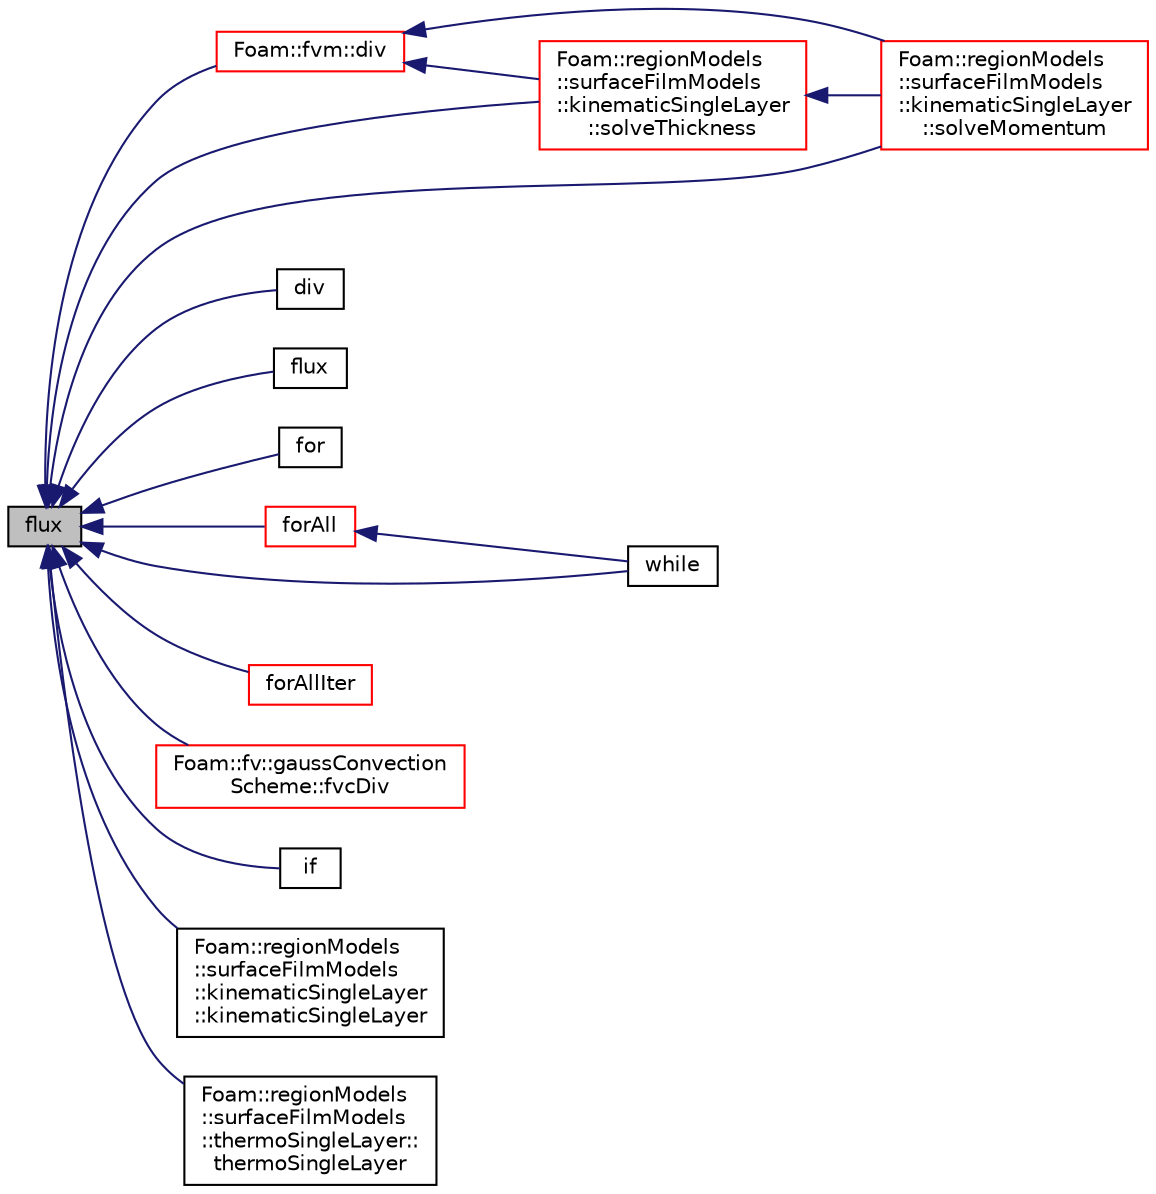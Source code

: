digraph "flux"
{
  bgcolor="transparent";
  edge [fontname="Helvetica",fontsize="10",labelfontname="Helvetica",labelfontsize="10"];
  node [fontname="Helvetica",fontsize="10",shape=record];
  rankdir="LR";
  Node1 [label="flux",height=0.2,width=0.4,color="black", fillcolor="grey75", style="filled", fontcolor="black"];
  Node1 -> Node2 [dir="back",color="midnightblue",fontsize="10",style="solid",fontname="Helvetica"];
  Node2 [label="Foam::fvm::div",height=0.2,width=0.4,color="red",URL="$a10929.html#a058dd4757c11ae656c8d576632b33d25"];
  Node2 -> Node3 [dir="back",color="midnightblue",fontsize="10",style="solid",fontname="Helvetica"];
  Node3 [label="Foam::regionModels\l::surfaceFilmModels\l::kinematicSingleLayer\l::solveMomentum",height=0.2,width=0.4,color="red",URL="$a01261.html#aaba5d5ef7ac2693c87b0b31a7605f178",tooltip="Solve for film velocity. "];
  Node2 -> Node4 [dir="back",color="midnightblue",fontsize="10",style="solid",fontname="Helvetica"];
  Node4 [label="Foam::regionModels\l::surfaceFilmModels\l::kinematicSingleLayer\l::solveThickness",height=0.2,width=0.4,color="red",URL="$a01261.html#a38ccae6e6751502d71d2490fca96a516",tooltip="Solve coupled velocity-thickness equations. "];
  Node4 -> Node3 [dir="back",color="midnightblue",fontsize="10",style="solid",fontname="Helvetica"];
  Node1 -> Node5 [dir="back",color="midnightblue",fontsize="10",style="solid",fontname="Helvetica"];
  Node5 [label="div",height=0.2,width=0.4,color="black",URL="$a10928.html#a3421c25025d3067555830e1301472d3c"];
  Node1 -> Node6 [dir="back",color="midnightblue",fontsize="10",style="solid",fontname="Helvetica"];
  Node6 [label="flux",height=0.2,width=0.4,color="black",URL="$a10928.html#a1d0c0eab3cf2aa83d3f855efd2efa674",tooltip="Return the face-flux field obtained from the given tmp volVectorField. "];
  Node1 -> Node7 [dir="back",color="midnightblue",fontsize="10",style="solid",fontname="Helvetica"];
  Node7 [label="for",height=0.2,width=0.4,color="black",URL="$a03403.html#ae9610aff8f04c828f9db802f66a18f67"];
  Node1 -> Node8 [dir="back",color="midnightblue",fontsize="10",style="solid",fontname="Helvetica"];
  Node8 [label="forAll",height=0.2,width=0.4,color="red",URL="$a03103.html#a3a6dfa236873b1e0df07a723bccf5222"];
  Node8 -> Node9 [dir="back",color="midnightblue",fontsize="10",style="solid",fontname="Helvetica"];
  Node9 [label="while",height=0.2,width=0.4,color="black",URL="$a03103.html#a0b9d5d8b1ecc0bf63b4c35f41598a500"];
  Node1 -> Node10 [dir="back",color="midnightblue",fontsize="10",style="solid",fontname="Helvetica"];
  Node10 [label="forAllIter",height=0.2,width=0.4,color="red",URL="$a03100.html#aaaca96f2de03e39be860dca1ff20ef39"];
  Node1 -> Node11 [dir="back",color="midnightblue",fontsize="10",style="solid",fontname="Helvetica"];
  Node11 [label="Foam::fv::gaussConvection\lScheme::fvcDiv",height=0.2,width=0.4,color="red",URL="$a00916.html#a2eacaefd22f61a84fdb13b7d4b96a20a"];
  Node1 -> Node12 [dir="back",color="midnightblue",fontsize="10",style="solid",fontname="Helvetica"];
  Node12 [label="if",height=0.2,width=0.4,color="black",URL="$a03057.html#a8b7f998449b569bf0b55d8c54cbac3cc"];
  Node1 -> Node13 [dir="back",color="midnightblue",fontsize="10",style="solid",fontname="Helvetica"];
  Node13 [label="Foam::regionModels\l::surfaceFilmModels\l::kinematicSingleLayer\l::kinematicSingleLayer",height=0.2,width=0.4,color="black",URL="$a01261.html#a14eca3a31a140f9c312c803d4517b361",tooltip="Construct from components. "];
  Node1 -> Node3 [dir="back",color="midnightblue",fontsize="10",style="solid",fontname="Helvetica"];
  Node1 -> Node4 [dir="back",color="midnightblue",fontsize="10",style="solid",fontname="Helvetica"];
  Node1 -> Node14 [dir="back",color="midnightblue",fontsize="10",style="solid",fontname="Helvetica"];
  Node14 [label="Foam::regionModels\l::surfaceFilmModels\l::thermoSingleLayer::\lthermoSingleLayer",height=0.2,width=0.4,color="black",URL="$a02688.html#a599169c7bc33623aea76634f78847295",tooltip="Construct from components. "];
  Node1 -> Node9 [dir="back",color="midnightblue",fontsize="10",style="solid",fontname="Helvetica"];
}
